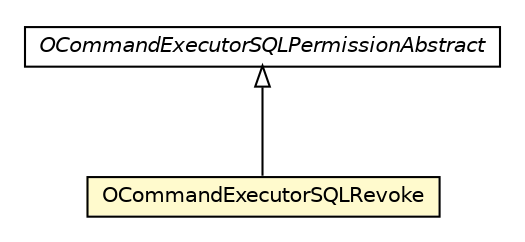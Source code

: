 #!/usr/local/bin/dot
#
# Class diagram 
# Generated by UMLGraph version R5_6-24-gf6e263 (http://www.umlgraph.org/)
#

digraph G {
	edge [fontname="Helvetica",fontsize=10,labelfontname="Helvetica",labelfontsize=10];
	node [fontname="Helvetica",fontsize=10,shape=plaintext];
	nodesep=0.25;
	ranksep=0.5;
	// com.orientechnologies.orient.core.sql.OCommandExecutorSQLPermissionAbstract
	c2070808 [label=<<table title="com.orientechnologies.orient.core.sql.OCommandExecutorSQLPermissionAbstract" border="0" cellborder="1" cellspacing="0" cellpadding="2" port="p" href="./OCommandExecutorSQLPermissionAbstract.html">
		<tr><td><table border="0" cellspacing="0" cellpadding="1">
<tr><td align="center" balign="center"><font face="Helvetica-Oblique"> OCommandExecutorSQLPermissionAbstract </font></td></tr>
		</table></td></tr>
		</table>>, URL="./OCommandExecutorSQLPermissionAbstract.html", fontname="Helvetica", fontcolor="black", fontsize=10.0];
	// com.orientechnologies.orient.core.sql.OCommandExecutorSQLRevoke
	c2070810 [label=<<table title="com.orientechnologies.orient.core.sql.OCommandExecutorSQLRevoke" border="0" cellborder="1" cellspacing="0" cellpadding="2" port="p" bgcolor="lemonChiffon" href="./OCommandExecutorSQLRevoke.html">
		<tr><td><table border="0" cellspacing="0" cellpadding="1">
<tr><td align="center" balign="center"> OCommandExecutorSQLRevoke </td></tr>
		</table></td></tr>
		</table>>, URL="./OCommandExecutorSQLRevoke.html", fontname="Helvetica", fontcolor="black", fontsize=10.0];
	//com.orientechnologies.orient.core.sql.OCommandExecutorSQLRevoke extends com.orientechnologies.orient.core.sql.OCommandExecutorSQLPermissionAbstract
	c2070808:p -> c2070810:p [dir=back,arrowtail=empty];
}

